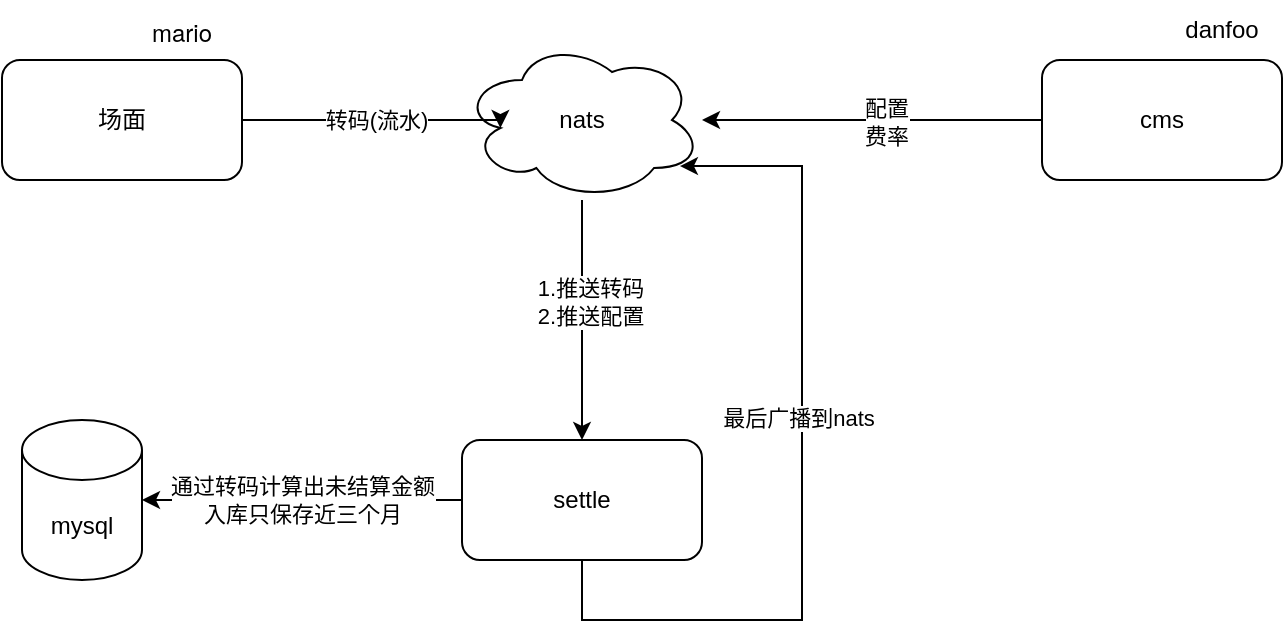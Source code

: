 <mxfile version="20.3.0" type="github" pages="2">
  <diagram id="wwxnglG0rDvlRf8XzyRv" name="第 1 页">
    <mxGraphModel dx="1319" dy="642" grid="1" gridSize="10" guides="1" tooltips="1" connect="1" arrows="1" fold="1" page="1" pageScale="1" pageWidth="827" pageHeight="1169" math="0" shadow="0">
      <root>
        <mxCell id="0" />
        <mxCell id="1" parent="0" />
        <mxCell id="7m13_BltecIXmXGjK-xz-26" style="edgeStyle=orthogonalEdgeStyle;rounded=0;orthogonalLoop=1;jettySize=auto;html=1;entryX=0.908;entryY=0.788;entryDx=0;entryDy=0;entryPerimeter=0;" edge="1" parent="1" source="7m13_BltecIXmXGjK-xz-9" target="7m13_BltecIXmXGjK-xz-12">
          <mxGeometry relative="1" as="geometry">
            <mxPoint x="310" y="400" as="targetPoint" />
            <Array as="points">
              <mxPoint x="310" y="390" />
              <mxPoint x="420" y="390" />
              <mxPoint x="420" y="163" />
            </Array>
          </mxGeometry>
        </mxCell>
        <mxCell id="7m13_BltecIXmXGjK-xz-31" value="最后广播到nats" style="edgeLabel;html=1;align=center;verticalAlign=middle;resizable=0;points=[];" vertex="1" connectable="0" parent="7m13_BltecIXmXGjK-xz-26">
          <mxGeometry x="0.126" y="2" relative="1" as="geometry">
            <mxPoint as="offset" />
          </mxGeometry>
        </mxCell>
        <mxCell id="7m13_BltecIXmXGjK-xz-30" value="通过转码计算出未结算金额&lt;br&gt;入库只保存近三个月" style="edgeStyle=orthogonalEdgeStyle;rounded=0;orthogonalLoop=1;jettySize=auto;html=1;" edge="1" parent="1" source="7m13_BltecIXmXGjK-xz-9" target="7m13_BltecIXmXGjK-xz-28">
          <mxGeometry relative="1" as="geometry" />
        </mxCell>
        <mxCell id="7m13_BltecIXmXGjK-xz-9" value="settle" style="rounded=1;whiteSpace=wrap;html=1;" vertex="1" parent="1">
          <mxGeometry x="250" y="300" width="120" height="60" as="geometry" />
        </mxCell>
        <mxCell id="7m13_BltecIXmXGjK-xz-24" style="edgeStyle=orthogonalEdgeStyle;rounded=0;orthogonalLoop=1;jettySize=auto;html=1;" edge="1" parent="1" source="7m13_BltecIXmXGjK-xz-12" target="7m13_BltecIXmXGjK-xz-9">
          <mxGeometry relative="1" as="geometry" />
        </mxCell>
        <mxCell id="7m13_BltecIXmXGjK-xz-25" value="1.推送转码&lt;br&gt;2.推送配置" style="edgeLabel;html=1;align=center;verticalAlign=middle;resizable=0;points=[];" vertex="1" connectable="0" parent="7m13_BltecIXmXGjK-xz-24">
          <mxGeometry x="-0.157" y="4" relative="1" as="geometry">
            <mxPoint as="offset" />
          </mxGeometry>
        </mxCell>
        <mxCell id="7m13_BltecIXmXGjK-xz-12" value="nats" style="ellipse;shape=cloud;whiteSpace=wrap;html=1;" vertex="1" parent="1">
          <mxGeometry x="250" y="100" width="120" height="80" as="geometry" />
        </mxCell>
        <mxCell id="7m13_BltecIXmXGjK-xz-20" value="转码(流水)" style="edgeStyle=orthogonalEdgeStyle;rounded=0;orthogonalLoop=1;jettySize=auto;html=1;entryX=0.16;entryY=0.55;entryDx=0;entryDy=0;entryPerimeter=0;" edge="1" parent="1" source="7m13_BltecIXmXGjK-xz-13" target="7m13_BltecIXmXGjK-xz-12">
          <mxGeometry relative="1" as="geometry">
            <Array as="points">
              <mxPoint x="269" y="140" />
            </Array>
          </mxGeometry>
        </mxCell>
        <mxCell id="7m13_BltecIXmXGjK-xz-13" value="场面" style="rounded=1;whiteSpace=wrap;html=1;" vertex="1" parent="1">
          <mxGeometry x="20" y="110" width="120" height="60" as="geometry" />
        </mxCell>
        <mxCell id="7m13_BltecIXmXGjK-xz-16" style="edgeStyle=orthogonalEdgeStyle;rounded=0;orthogonalLoop=1;jettySize=auto;html=1;" edge="1" parent="1" source="7m13_BltecIXmXGjK-xz-14" target="7m13_BltecIXmXGjK-xz-12">
          <mxGeometry relative="1" as="geometry">
            <Array as="points">
              <mxPoint x="580" y="140" />
            </Array>
          </mxGeometry>
        </mxCell>
        <mxCell id="7m13_BltecIXmXGjK-xz-17" value="配置&lt;br&gt;费率&lt;br&gt;" style="edgeLabel;html=1;align=center;verticalAlign=middle;resizable=0;points=[];" vertex="1" connectable="0" parent="7m13_BltecIXmXGjK-xz-16">
          <mxGeometry x="-0.074" y="1" relative="1" as="geometry">
            <mxPoint as="offset" />
          </mxGeometry>
        </mxCell>
        <mxCell id="7m13_BltecIXmXGjK-xz-14" value="cms" style="rounded=1;whiteSpace=wrap;html=1;" vertex="1" parent="1">
          <mxGeometry x="540" y="110" width="120" height="60" as="geometry" />
        </mxCell>
        <mxCell id="7m13_BltecIXmXGjK-xz-18" value="danfoo" style="text;html=1;strokeColor=none;fillColor=none;align=center;verticalAlign=middle;whiteSpace=wrap;rounded=0;" vertex="1" parent="1">
          <mxGeometry x="600" y="80" width="60" height="30" as="geometry" />
        </mxCell>
        <mxCell id="7m13_BltecIXmXGjK-xz-19" value="&lt;p style=&quot;margin: 0px; font-variant-numeric: normal; font-variant-east-asian: normal; font-stretch: normal; line-height: normal; font-family: &amp;quot;Helvetica Neue&amp;quot;; text-align: start;&quot; class=&quot;p1&quot;&gt;mario&lt;/p&gt;" style="text;html=1;strokeColor=none;fillColor=none;align=center;verticalAlign=middle;whiteSpace=wrap;rounded=0;" vertex="1" parent="1">
          <mxGeometry x="80" y="80" width="60" height="30" as="geometry" />
        </mxCell>
        <mxCell id="7m13_BltecIXmXGjK-xz-28" value="mysql" style="shape=cylinder3;whiteSpace=wrap;html=1;boundedLbl=1;backgroundOutline=1;size=15;" vertex="1" parent="1">
          <mxGeometry x="30" y="290" width="60" height="80" as="geometry" />
        </mxCell>
      </root>
    </mxGraphModel>
  </diagram>
  <diagram id="4H_ZDEBwqdw4Ys233l3q" name="第 2 页">
    <mxGraphModel dx="1319" dy="642" grid="1" gridSize="10" guides="1" tooltips="1" connect="1" arrows="1" fold="1" page="1" pageScale="1" pageWidth="827" pageHeight="1169" math="0" shadow="0">
      <root>
        <mxCell id="0" />
        <mxCell id="1" parent="0" />
        <mxCell id="LRoJZb0FohxYhU8eFECv-1" value="&#xa;nats subjects" style="swimlane;startSize=0;" vertex="1" parent="1">
          <mxGeometry x="40" y="40" width="700" height="190" as="geometry" />
        </mxCell>
        <mxCell id="LRoJZb0FohxYhU8eFECv-2" value="&lt;p style=&quot;margin: 0px; font-variant-numeric: normal; font-variant-east-asian: normal; font-stretch: normal; line-height: normal; font-family: &amp;quot;Helvetica Neue&amp;quot;; text-align: start;&quot; class=&quot;p1&quot;&gt;convertChips&lt;/p&gt;&lt;p style=&quot;margin: 0px; font-variant-numeric: normal; font-variant-east-asian: normal; font-stretch: normal; line-height: normal; font-family: &amp;quot;Helvetica Neue&amp;quot;; text-align: start;&quot; class=&quot;p1&quot;&gt;转码主题&lt;/p&gt;&lt;p style=&quot;margin: 0px; font-variant-numeric: normal; font-variant-east-asian: normal; font-stretch: normal; line-height: normal; font-family: &amp;quot;Helvetica Neue&amp;quot;; text-align: start;&quot; class=&quot;p1&quot;&gt;&lt;br&gt;&lt;/p&gt;&lt;p style=&quot;margin: 0px; font-variant-numeric: normal; font-variant-east-asian: normal; font-stretch: normal; line-height: normal; font-family: &amp;quot;Helvetica Neue&amp;quot;; text-align: start;&quot; class=&quot;p1&quot;&gt;mario 提供&lt;/p&gt;" style="whiteSpace=wrap;html=1;aspect=fixed;" vertex="1" parent="LRoJZb0FohxYhU8eFECv-1">
          <mxGeometry x="160" y="55" width="85" height="85" as="geometry" />
        </mxCell>
        <mxCell id="LRoJZb0FohxYhU8eFECv-3" value="&lt;p style=&quot;margin: 0px; font-variant-numeric: normal; font-variant-east-asian: normal; font-stretch: normal; line-height: normal; font-family: &amp;quot;Helvetica Neue&amp;quot;; text-align: start;&quot; class=&quot;p1&quot;&gt;SETTLE.config&lt;/p&gt;&lt;p style=&quot;margin: 0px; font-variant-numeric: normal; font-variant-east-asian: normal; font-stretch: normal; line-height: normal; font-family: &amp;quot;Helvetica Neue&amp;quot;; text-align: start;&quot; class=&quot;p1&quot;&gt;户口配置&lt;/p&gt;&lt;p style=&quot;margin: 0px; font-variant-numeric: normal; font-variant-east-asian: normal; font-stretch: normal; line-height: normal; font-family: &amp;quot;Helvetica Neue&amp;quot;; text-align: start;&quot; class=&quot;p1&quot;&gt;&lt;br&gt;&lt;/p&gt;&lt;p style=&quot;margin: 0px; font-variant-numeric: normal; font-variant-east-asian: normal; font-stretch: normal; line-height: normal; font-family: &amp;quot;Helvetica Neue&amp;quot;; text-align: start;&quot; class=&quot;p1&quot;&gt;danfoo 提供&lt;/p&gt;" style="whiteSpace=wrap;html=1;aspect=fixed;" vertex="1" parent="LRoJZb0FohxYhU8eFECv-1">
          <mxGeometry x="30" y="55" width="85" height="85" as="geometry" />
        </mxCell>
        <mxCell id="LRoJZb0FohxYhU8eFECv-4" value="&lt;p style=&quot;margin: 0px; font-variant-numeric: normal; font-variant-east-asian: normal; font-stretch: normal; line-height: normal; font-family: &amp;quot;Helvetica Neue&amp;quot;; text-align: start;&quot; class=&quot;p1&quot;&gt;SETTLE.settled&lt;/p&gt;&lt;p style=&quot;margin: 0px; font-variant-numeric: normal; font-variant-east-asian: normal; font-stretch: normal; line-height: normal; font-family: &amp;quot;Helvetica Neue&amp;quot;; text-align: start;&quot; class=&quot;p1&quot;&gt;结算广播&lt;/p&gt;&lt;p style=&quot;margin: 0px; font-variant-numeric: normal; font-variant-east-asian: normal; font-stretch: normal; line-height: normal; font-family: &amp;quot;Helvetica Neue&amp;quot;; text-align: start;&quot; class=&quot;p1&quot;&gt;&lt;br&gt;&lt;/p&gt;&lt;p style=&quot;margin: 0px; font-variant-numeric: normal; font-variant-east-asian: normal; font-stretch: normal; line-height: normal; font-family: &amp;quot;Helvetica Neue&amp;quot;; text-align: start;&quot; class=&quot;p1&quot;&gt;bob提供&lt;/p&gt;" style="whiteSpace=wrap;html=1;aspect=fixed;" vertex="1" parent="LRoJZb0FohxYhU8eFECv-1">
          <mxGeometry x="280" y="55" width="90" height="90" as="geometry" />
        </mxCell>
        <mxCell id="LRoJZb0FohxYhU8eFECv-8" value="2.推送转码信息" style="edgeStyle=orthogonalEdgeStyle;rounded=0;orthogonalLoop=1;jettySize=auto;html=1;entryX=0.5;entryY=1;entryDx=0;entryDy=0;" edge="1" parent="1" source="LRoJZb0FohxYhU8eFECv-5" target="LRoJZb0FohxYhU8eFECv-2">
          <mxGeometry relative="1" as="geometry">
            <mxPoint x="130" y="350" as="targetPoint" />
          </mxGeometry>
        </mxCell>
        <mxCell id="LRoJZb0FohxYhU8eFECv-5" value="mario" style="shape=umlActor;verticalLabelPosition=bottom;verticalAlign=top;html=1;outlineConnect=0;" vertex="1" parent="1">
          <mxGeometry x="40" y="320" width="30" height="60" as="geometry" />
        </mxCell>
        <mxCell id="LRoJZb0FohxYhU8eFECv-14" style="edgeStyle=orthogonalEdgeStyle;rounded=0;orthogonalLoop=1;jettySize=auto;html=1;" edge="1" parent="1" source="LRoJZb0FohxYhU8eFECv-6" target="LRoJZb0FohxYhU8eFECv-4">
          <mxGeometry relative="1" as="geometry">
            <Array as="points">
              <mxPoint x="400" y="470" />
            </Array>
          </mxGeometry>
        </mxCell>
        <mxCell id="LRoJZb0FohxYhU8eFECv-15" value="4.结算完成广播" style="edgeLabel;html=1;align=center;verticalAlign=middle;resizable=0;points=[];" vertex="1" connectable="0" parent="LRoJZb0FohxYhU8eFECv-14">
          <mxGeometry x="0.392" y="-3" relative="1" as="geometry">
            <mxPoint as="offset" />
          </mxGeometry>
        </mxCell>
        <mxCell id="LRoJZb0FohxYhU8eFECv-6" value="bob" style="shape=umlActor;verticalLabelPosition=bottom;verticalAlign=top;html=1;outlineConnect=0;" vertex="1" parent="1">
          <mxGeometry x="40" y="420" width="30" height="60" as="geometry" />
        </mxCell>
        <mxCell id="LRoJZb0FohxYhU8eFECv-7" value="iron happy" style="shape=umlActor;verticalLabelPosition=bottom;verticalAlign=top;html=1;outlineConnect=0;" vertex="1" parent="1">
          <mxGeometry x="40" y="500" width="30" height="60" as="geometry" />
        </mxCell>
        <mxCell id="LRoJZb0FohxYhU8eFECv-10" style="edgeStyle=orthogonalEdgeStyle;rounded=0;orthogonalLoop=1;jettySize=auto;html=1;" edge="1" parent="1" source="LRoJZb0FohxYhU8eFECv-2" target="LRoJZb0FohxYhU8eFECv-6">
          <mxGeometry relative="1" as="geometry">
            <Array as="points">
              <mxPoint x="310" y="450" />
            </Array>
          </mxGeometry>
        </mxCell>
        <mxCell id="LRoJZb0FohxYhU8eFECv-11" value="3.订阅获取到转码信息" style="edgeLabel;html=1;align=center;verticalAlign=middle;resizable=0;points=[];" vertex="1" connectable="0" parent="LRoJZb0FohxYhU8eFECv-10">
          <mxGeometry x="0.165" y="3" relative="1" as="geometry">
            <mxPoint as="offset" />
          </mxGeometry>
        </mxCell>
        <mxCell id="LRoJZb0FohxYhU8eFECv-12" style="edgeStyle=orthogonalEdgeStyle;rounded=0;orthogonalLoop=1;jettySize=auto;html=1;" edge="1" parent="1" source="LRoJZb0FohxYhU8eFECv-3" target="LRoJZb0FohxYhU8eFECv-6">
          <mxGeometry relative="1" as="geometry">
            <Array as="points">
              <mxPoint x="130" y="430" />
            </Array>
          </mxGeometry>
        </mxCell>
        <mxCell id="LRoJZb0FohxYhU8eFECv-13" value="1.初始化获取户口配置" style="edgeLabel;html=1;align=center;verticalAlign=middle;resizable=0;points=[];" vertex="1" connectable="0" parent="LRoJZb0FohxYhU8eFECv-12">
          <mxGeometry x="-0.26" y="4" relative="1" as="geometry">
            <mxPoint as="offset" />
          </mxGeometry>
        </mxCell>
        <mxCell id="LRoJZb0FohxYhU8eFECv-17" style="edgeStyle=orthogonalEdgeStyle;rounded=0;orthogonalLoop=1;jettySize=auto;html=1;" edge="1" parent="1" source="LRoJZb0FohxYhU8eFECv-4" target="LRoJZb0FohxYhU8eFECv-7">
          <mxGeometry relative="1" as="geometry">
            <Array as="points">
              <mxPoint x="460" y="135" />
              <mxPoint x="460" y="530" />
            </Array>
          </mxGeometry>
        </mxCell>
        <mxCell id="LRoJZb0FohxYhU8eFECv-18" value="5.订阅获取结算事件" style="edgeLabel;html=1;align=center;verticalAlign=middle;resizable=0;points=[];" vertex="1" connectable="0" parent="LRoJZb0FohxYhU8eFECv-17">
          <mxGeometry x="-0.504" y="1" relative="1" as="geometry">
            <mxPoint as="offset" />
          </mxGeometry>
        </mxCell>
      </root>
    </mxGraphModel>
  </diagram>
</mxfile>
